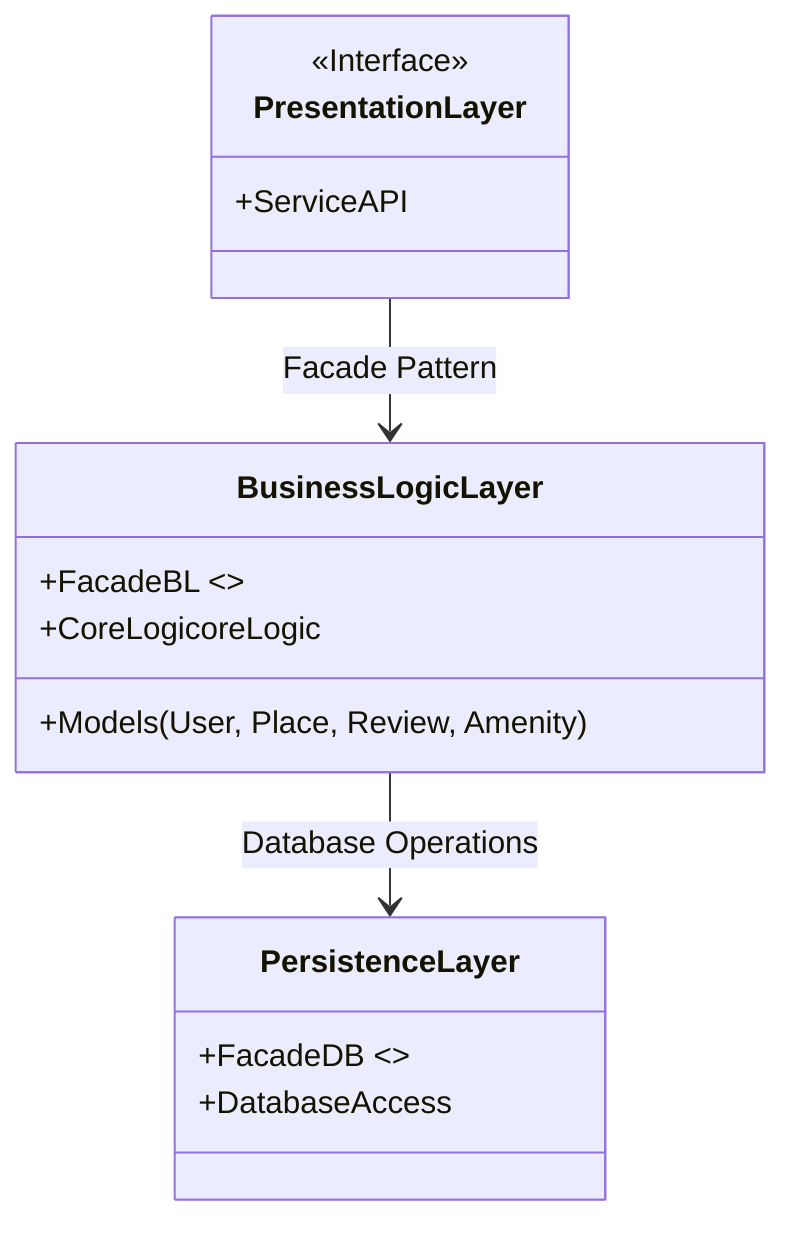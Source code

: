 classDiagram
class PresentationLayer {
    <<Interface>>
    +ServiceAPI
}
class BusinessLogicLayer {
    +FacadeBL <<Facade>>
    +Models (User, Place, Review, Amenity)
    +CoreLogicoreLogic
}
class PersistenceLayer {
    +FacadeDB <<Facade>>
    +DatabaseAccess
}
PresentationLayer --> BusinessLogicLayer : Facade Pattern
BusinessLogicLayer --> PersistenceLayer : Database Operations
